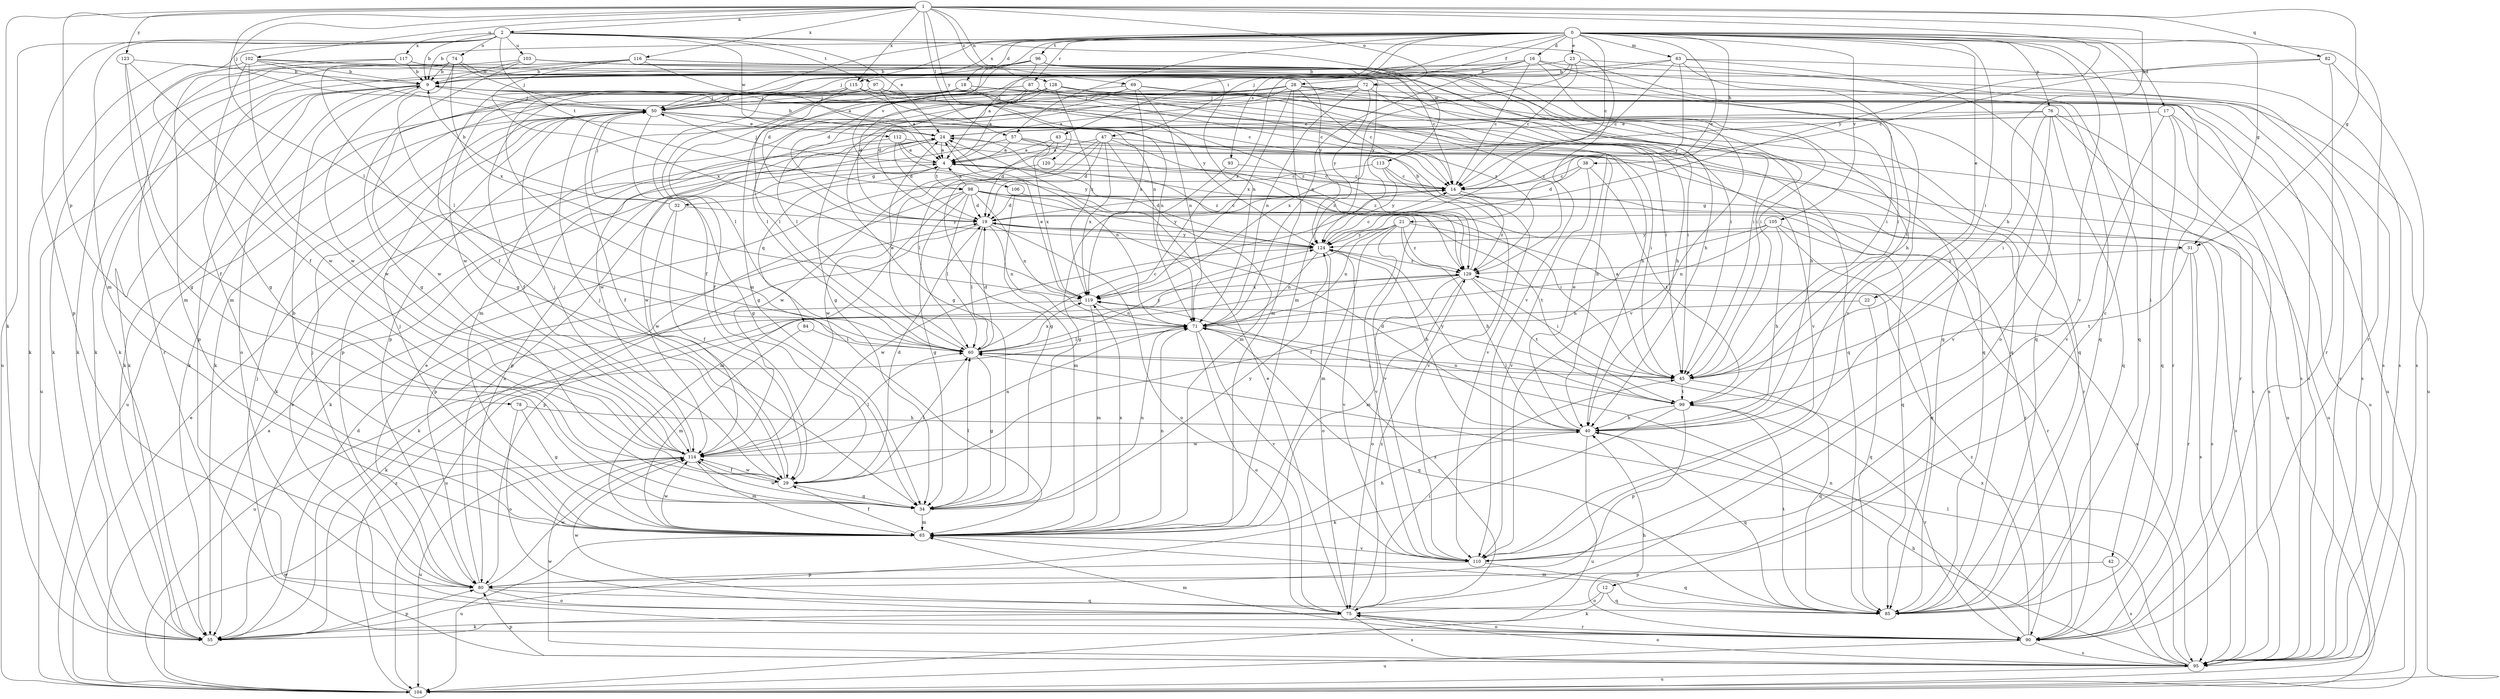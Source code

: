 strict digraph  {
0;
1;
2;
4;
9;
12;
14;
16;
17;
18;
19;
21;
22;
23;
24;
28;
29;
31;
32;
34;
38;
40;
42;
43;
45;
47;
50;
55;
57;
60;
63;
65;
69;
71;
72;
74;
75;
76;
78;
80;
82;
84;
85;
87;
90;
93;
95;
96;
97;
98;
99;
102;
103;
104;
105;
106;
110;
112;
113;
114;
115;
116;
117;
119;
120;
123;
124;
128;
129;
0 -> 9  [label=b];
0 -> 12  [label=c];
0 -> 14  [label=c];
0 -> 16  [label=d];
0 -> 17  [label=d];
0 -> 18  [label=d];
0 -> 21  [label=e];
0 -> 22  [label=e];
0 -> 23  [label=e];
0 -> 28  [label=f];
0 -> 29  [label=f];
0 -> 31  [label=g];
0 -> 38  [label=h];
0 -> 42  [label=i];
0 -> 43  [label=i];
0 -> 45  [label=i];
0 -> 47  [label=j];
0 -> 57  [label=l];
0 -> 63  [label=m];
0 -> 65  [label=m];
0 -> 76  [label=p];
0 -> 87  [label=r];
0 -> 90  [label=r];
0 -> 93  [label=s];
0 -> 96  [label=t];
0 -> 105  [label=v];
0 -> 106  [label=v];
0 -> 110  [label=v];
0 -> 115  [label=x];
1 -> 2  [label=a];
1 -> 31  [label=g];
1 -> 40  [label=h];
1 -> 50  [label=j];
1 -> 55  [label=k];
1 -> 57  [label=l];
1 -> 60  [label=l];
1 -> 69  [label=n];
1 -> 72  [label=o];
1 -> 78  [label=p];
1 -> 82  [label=q];
1 -> 102  [label=u];
1 -> 115  [label=x];
1 -> 116  [label=x];
1 -> 120  [label=y];
1 -> 123  [label=y];
1 -> 124  [label=y];
1 -> 128  [label=z];
2 -> 9  [label=b];
2 -> 24  [label=e];
2 -> 29  [label=f];
2 -> 65  [label=m];
2 -> 74  [label=o];
2 -> 80  [label=p];
2 -> 97  [label=t];
2 -> 98  [label=t];
2 -> 103  [label=u];
2 -> 104  [label=u];
2 -> 110  [label=v];
2 -> 112  [label=w];
2 -> 113  [label=w];
2 -> 117  [label=x];
4 -> 14  [label=c];
4 -> 31  [label=g];
4 -> 32  [label=g];
4 -> 50  [label=j];
4 -> 84  [label=q];
4 -> 98  [label=t];
9 -> 50  [label=j];
9 -> 55  [label=k];
9 -> 75  [label=o];
9 -> 80  [label=p];
9 -> 85  [label=q];
9 -> 104  [label=u];
9 -> 114  [label=w];
12 -> 55  [label=k];
12 -> 75  [label=o];
12 -> 85  [label=q];
14 -> 19  [label=d];
14 -> 90  [label=r];
14 -> 95  [label=s];
14 -> 129  [label=z];
16 -> 9  [label=b];
16 -> 14  [label=c];
16 -> 19  [label=d];
16 -> 45  [label=i];
16 -> 71  [label=n];
16 -> 95  [label=s];
16 -> 99  [label=t];
16 -> 114  [label=w];
17 -> 24  [label=e];
17 -> 85  [label=q];
17 -> 95  [label=s];
17 -> 104  [label=u];
17 -> 110  [label=v];
17 -> 114  [label=w];
18 -> 29  [label=f];
18 -> 50  [label=j];
18 -> 60  [label=l];
18 -> 95  [label=s];
18 -> 110  [label=v];
18 -> 124  [label=y];
19 -> 14  [label=c];
19 -> 60  [label=l];
19 -> 71  [label=n];
19 -> 75  [label=o];
19 -> 80  [label=p];
19 -> 95  [label=s];
19 -> 124  [label=y];
21 -> 40  [label=h];
21 -> 55  [label=k];
21 -> 65  [label=m];
21 -> 71  [label=n];
21 -> 95  [label=s];
21 -> 110  [label=v];
21 -> 124  [label=y];
21 -> 129  [label=z];
22 -> 71  [label=n];
22 -> 85  [label=q];
23 -> 9  [label=b];
23 -> 14  [label=c];
23 -> 65  [label=m];
23 -> 85  [label=q];
23 -> 110  [label=v];
23 -> 119  [label=x];
24 -> 4  [label=a];
24 -> 9  [label=b];
24 -> 71  [label=n];
24 -> 114  [label=w];
24 -> 129  [label=z];
28 -> 14  [label=c];
28 -> 34  [label=g];
28 -> 40  [label=h];
28 -> 50  [label=j];
28 -> 55  [label=k];
28 -> 65  [label=m];
28 -> 80  [label=p];
28 -> 85  [label=q];
28 -> 104  [label=u];
28 -> 119  [label=x];
29 -> 19  [label=d];
29 -> 34  [label=g];
29 -> 50  [label=j];
29 -> 60  [label=l];
29 -> 114  [label=w];
31 -> 90  [label=r];
31 -> 95  [label=s];
31 -> 99  [label=t];
31 -> 129  [label=z];
32 -> 9  [label=b];
32 -> 29  [label=f];
32 -> 50  [label=j];
32 -> 114  [label=w];
32 -> 124  [label=y];
34 -> 60  [label=l];
34 -> 65  [label=m];
34 -> 71  [label=n];
34 -> 114  [label=w];
34 -> 124  [label=y];
38 -> 14  [label=c];
38 -> 19  [label=d];
38 -> 99  [label=t];
38 -> 110  [label=v];
40 -> 19  [label=d];
40 -> 24  [label=e];
40 -> 85  [label=q];
40 -> 104  [label=u];
40 -> 114  [label=w];
42 -> 80  [label=p];
42 -> 95  [label=s];
43 -> 4  [label=a];
43 -> 104  [label=u];
43 -> 114  [label=w];
43 -> 119  [label=x];
45 -> 4  [label=a];
45 -> 60  [label=l];
45 -> 85  [label=q];
45 -> 99  [label=t];
47 -> 4  [label=a];
47 -> 19  [label=d];
47 -> 34  [label=g];
47 -> 60  [label=l];
47 -> 65  [label=m];
47 -> 90  [label=r];
47 -> 119  [label=x];
47 -> 129  [label=z];
50 -> 24  [label=e];
50 -> 29  [label=f];
50 -> 34  [label=g];
50 -> 40  [label=h];
50 -> 45  [label=i];
50 -> 80  [label=p];
50 -> 104  [label=u];
55 -> 19  [label=d];
55 -> 80  [label=p];
57 -> 4  [label=a];
57 -> 19  [label=d];
57 -> 80  [label=p];
57 -> 104  [label=u];
57 -> 129  [label=z];
60 -> 14  [label=c];
60 -> 19  [label=d];
60 -> 24  [label=e];
60 -> 34  [label=g];
60 -> 45  [label=i];
60 -> 119  [label=x];
60 -> 124  [label=y];
63 -> 9  [label=b];
63 -> 14  [label=c];
63 -> 29  [label=f];
63 -> 45  [label=i];
63 -> 75  [label=o];
63 -> 95  [label=s];
63 -> 124  [label=y];
65 -> 9  [label=b];
65 -> 29  [label=f];
65 -> 40  [label=h];
65 -> 50  [label=j];
65 -> 71  [label=n];
65 -> 104  [label=u];
65 -> 110  [label=v];
65 -> 114  [label=w];
65 -> 119  [label=x];
69 -> 34  [label=g];
69 -> 50  [label=j];
69 -> 60  [label=l];
69 -> 71  [label=n];
69 -> 95  [label=s];
69 -> 119  [label=x];
69 -> 129  [label=z];
71 -> 60  [label=l];
71 -> 75  [label=o];
71 -> 85  [label=q];
71 -> 104  [label=u];
71 -> 110  [label=v];
72 -> 4  [label=a];
72 -> 45  [label=i];
72 -> 50  [label=j];
72 -> 65  [label=m];
72 -> 71  [label=n];
72 -> 95  [label=s];
72 -> 124  [label=y];
74 -> 9  [label=b];
74 -> 34  [label=g];
74 -> 50  [label=j];
74 -> 60  [label=l];
74 -> 71  [label=n];
74 -> 90  [label=r];
74 -> 119  [label=x];
75 -> 24  [label=e];
75 -> 45  [label=i];
75 -> 55  [label=k];
75 -> 90  [label=r];
75 -> 95  [label=s];
75 -> 114  [label=w];
75 -> 119  [label=x];
75 -> 129  [label=z];
76 -> 24  [label=e];
76 -> 45  [label=i];
76 -> 85  [label=q];
76 -> 90  [label=r];
76 -> 95  [label=s];
76 -> 110  [label=v];
76 -> 119  [label=x];
78 -> 34  [label=g];
78 -> 40  [label=h];
78 -> 75  [label=o];
80 -> 4  [label=a];
80 -> 24  [label=e];
80 -> 50  [label=j];
80 -> 75  [label=o];
80 -> 85  [label=q];
80 -> 114  [label=w];
82 -> 9  [label=b];
82 -> 14  [label=c];
82 -> 90  [label=r];
82 -> 95  [label=s];
84 -> 60  [label=l];
84 -> 65  [label=m];
85 -> 65  [label=m];
85 -> 99  [label=t];
87 -> 4  [label=a];
87 -> 14  [label=c];
87 -> 19  [label=d];
87 -> 50  [label=j];
87 -> 55  [label=k];
87 -> 85  [label=q];
87 -> 104  [label=u];
90 -> 40  [label=h];
90 -> 50  [label=j];
90 -> 65  [label=m];
90 -> 71  [label=n];
90 -> 75  [label=o];
90 -> 95  [label=s];
90 -> 104  [label=u];
90 -> 129  [label=z];
93 -> 14  [label=c];
93 -> 34  [label=g];
95 -> 24  [label=e];
95 -> 40  [label=h];
95 -> 60  [label=l];
95 -> 75  [label=o];
95 -> 80  [label=p];
95 -> 104  [label=u];
95 -> 114  [label=w];
95 -> 119  [label=x];
96 -> 4  [label=a];
96 -> 9  [label=b];
96 -> 14  [label=c];
96 -> 19  [label=d];
96 -> 40  [label=h];
96 -> 50  [label=j];
96 -> 55  [label=k];
96 -> 85  [label=q];
96 -> 110  [label=v];
97 -> 4  [label=a];
97 -> 29  [label=f];
97 -> 45  [label=i];
97 -> 50  [label=j];
97 -> 55  [label=k];
97 -> 85  [label=q];
97 -> 129  [label=z];
98 -> 4  [label=a];
98 -> 19  [label=d];
98 -> 34  [label=g];
98 -> 45  [label=i];
98 -> 60  [label=l];
98 -> 65  [label=m];
98 -> 71  [label=n];
98 -> 80  [label=p];
98 -> 99  [label=t];
98 -> 110  [label=v];
98 -> 124  [label=y];
99 -> 40  [label=h];
99 -> 55  [label=k];
99 -> 71  [label=n];
99 -> 80  [label=p];
99 -> 90  [label=r];
99 -> 124  [label=y];
102 -> 9  [label=b];
102 -> 34  [label=g];
102 -> 45  [label=i];
102 -> 55  [label=k];
102 -> 71  [label=n];
102 -> 114  [label=w];
102 -> 124  [label=y];
103 -> 9  [label=b];
103 -> 34  [label=g];
103 -> 40  [label=h];
103 -> 45  [label=i];
103 -> 55  [label=k];
103 -> 124  [label=y];
104 -> 4  [label=a];
104 -> 24  [label=e];
104 -> 114  [label=w];
104 -> 129  [label=z];
105 -> 29  [label=f];
105 -> 40  [label=h];
105 -> 71  [label=n];
105 -> 85  [label=q];
105 -> 90  [label=r];
105 -> 124  [label=y];
106 -> 19  [label=d];
106 -> 65  [label=m];
106 -> 85  [label=q];
110 -> 80  [label=p];
110 -> 85  [label=q];
112 -> 4  [label=a];
112 -> 19  [label=d];
112 -> 55  [label=k];
112 -> 110  [label=v];
112 -> 124  [label=y];
113 -> 14  [label=c];
113 -> 55  [label=k];
113 -> 110  [label=v];
113 -> 124  [label=y];
114 -> 29  [label=f];
114 -> 50  [label=j];
114 -> 60  [label=l];
114 -> 65  [label=m];
114 -> 71  [label=n];
114 -> 104  [label=u];
115 -> 14  [label=c];
115 -> 40  [label=h];
115 -> 50  [label=j];
115 -> 60  [label=l];
115 -> 71  [label=n];
115 -> 114  [label=w];
116 -> 4  [label=a];
116 -> 9  [label=b];
116 -> 45  [label=i];
116 -> 55  [label=k];
116 -> 65  [label=m];
116 -> 85  [label=q];
116 -> 119  [label=x];
117 -> 9  [label=b];
117 -> 45  [label=i];
117 -> 55  [label=k];
117 -> 65  [label=m];
117 -> 85  [label=q];
119 -> 24  [label=e];
119 -> 55  [label=k];
119 -> 65  [label=m];
119 -> 71  [label=n];
120 -> 14  [label=c];
120 -> 114  [label=w];
123 -> 9  [label=b];
123 -> 29  [label=f];
123 -> 34  [label=g];
123 -> 114  [label=w];
124 -> 14  [label=c];
124 -> 40  [label=h];
124 -> 71  [label=n];
124 -> 75  [label=o];
124 -> 110  [label=v];
124 -> 114  [label=w];
124 -> 129  [label=z];
128 -> 19  [label=d];
128 -> 34  [label=g];
128 -> 40  [label=h];
128 -> 50  [label=j];
128 -> 60  [label=l];
128 -> 90  [label=r];
128 -> 95  [label=s];
128 -> 119  [label=x];
128 -> 129  [label=z];
129 -> 9  [label=b];
129 -> 45  [label=i];
129 -> 65  [label=m];
129 -> 75  [label=o];
129 -> 99  [label=t];
129 -> 104  [label=u];
129 -> 119  [label=x];
}
